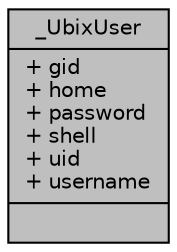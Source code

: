 digraph "_UbixUser"
{
 // LATEX_PDF_SIZE
  edge [fontname="Helvetica",fontsize="10",labelfontname="Helvetica",labelfontsize="10"];
  node [fontname="Helvetica",fontsize="10",shape=record];
  Node1 [label="{_UbixUser\n|+ gid\l+ home\l+ password\l+ shell\l+ uid\l+ username\l|}",height=0.2,width=0.4,color="black", fillcolor="grey75", style="filled", fontcolor="black",tooltip=" "];
}
